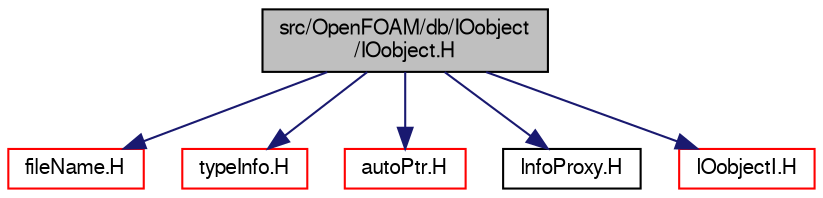 digraph "src/OpenFOAM/db/IOobject/IOobject.H"
{
  bgcolor="transparent";
  edge [fontname="FreeSans",fontsize="10",labelfontname="FreeSans",labelfontsize="10"];
  node [fontname="FreeSans",fontsize="10",shape=record];
  Node0 [label="src/OpenFOAM/db/IOobject\l/IOobject.H",height=0.2,width=0.4,color="black", fillcolor="grey75", style="filled", fontcolor="black"];
  Node0 -> Node1 [color="midnightblue",fontsize="10",style="solid",fontname="FreeSans"];
  Node1 [label="fileName.H",height=0.2,width=0.4,color="red",URL="$a12584.html"];
  Node0 -> Node15 [color="midnightblue",fontsize="10",style="solid",fontname="FreeSans"];
  Node15 [label="typeInfo.H",height=0.2,width=0.4,color="red",URL="$a09341.html"];
  Node0 -> Node44 [color="midnightblue",fontsize="10",style="solid",fontname="FreeSans"];
  Node44 [label="autoPtr.H",height=0.2,width=0.4,color="red",URL="$a11078.html"];
  Node0 -> Node34 [color="midnightblue",fontsize="10",style="solid",fontname="FreeSans"];
  Node34 [label="InfoProxy.H",height=0.2,width=0.4,color="black",URL="$a09077.html"];
  Node0 -> Node46 [color="midnightblue",fontsize="10",style="solid",fontname="FreeSans"];
  Node46 [label="IOobjectI.H",height=0.2,width=0.4,color="red",URL="$a08990.html"];
}
